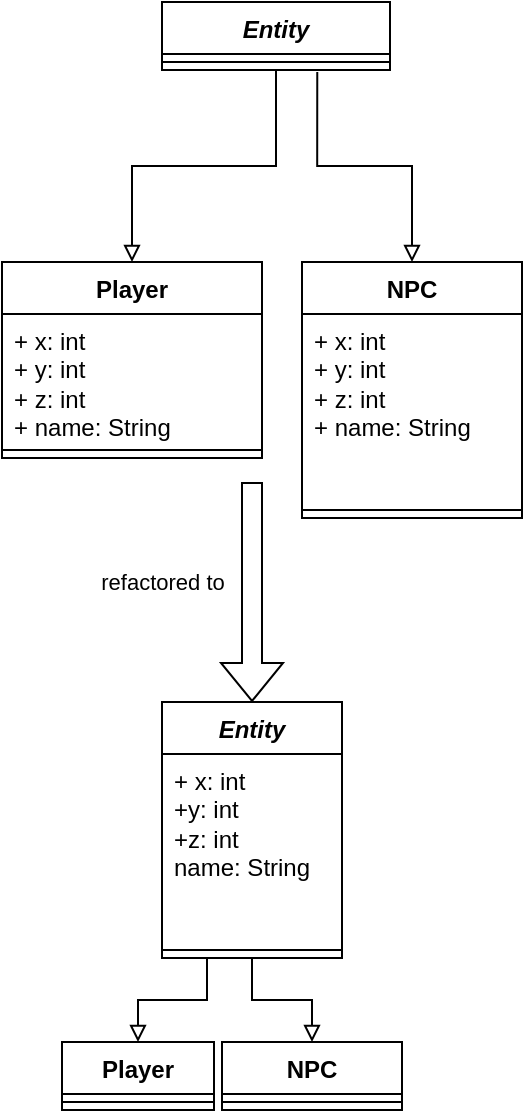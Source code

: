 <mxfile version="24.8.0">
  <diagram id="C5RBs43oDa-KdzZeNtuy" name="Page-1">
    <mxGraphModel dx="1426" dy="789" grid="1" gridSize="10" guides="1" tooltips="1" connect="1" arrows="1" fold="1" page="1" pageScale="1" pageWidth="827" pageHeight="1169" math="0" shadow="0">
      <root>
        <mxCell id="WIyWlLk6GJQsqaUBKTNV-0" />
        <mxCell id="WIyWlLk6GJQsqaUBKTNV-1" parent="WIyWlLk6GJQsqaUBKTNV-0" />
        <mxCell id="q5MoAWhynA4X8tI6t1yL-24" style="edgeStyle=orthogonalEdgeStyle;rounded=0;orthogonalLoop=1;jettySize=auto;html=1;entryX=0.5;entryY=0;entryDx=0;entryDy=0;endArrow=block;endFill=0;" parent="WIyWlLk6GJQsqaUBKTNV-1" source="q5MoAWhynA4X8tI6t1yL-13" target="q5MoAWhynA4X8tI6t1yL-17" edge="1">
          <mxGeometry relative="1" as="geometry" />
        </mxCell>
        <mxCell id="q5MoAWhynA4X8tI6t1yL-25" style="edgeStyle=orthogonalEdgeStyle;rounded=0;orthogonalLoop=1;jettySize=auto;html=1;exitX=0.681;exitY=1.125;exitDx=0;exitDy=0;entryX=0.5;entryY=0;entryDx=0;entryDy=0;endArrow=block;endFill=0;exitPerimeter=0;" parent="WIyWlLk6GJQsqaUBKTNV-1" source="q5MoAWhynA4X8tI6t1yL-15" target="q5MoAWhynA4X8tI6t1yL-21" edge="1">
          <mxGeometry relative="1" as="geometry" />
        </mxCell>
        <mxCell id="q5MoAWhynA4X8tI6t1yL-13" value="Entity" style="swimlane;fontStyle=3;align=center;verticalAlign=top;childLayout=stackLayout;horizontal=1;startSize=26;horizontalStack=0;resizeParent=1;resizeParentMax=0;resizeLast=0;collapsible=1;marginBottom=0;whiteSpace=wrap;html=1;" parent="WIyWlLk6GJQsqaUBKTNV-1" vertex="1">
          <mxGeometry x="100" y="70" width="114" height="34" as="geometry" />
        </mxCell>
        <mxCell id="q5MoAWhynA4X8tI6t1yL-15" value="" style="line;strokeWidth=1;fillColor=none;align=left;verticalAlign=middle;spacingTop=-1;spacingLeft=3;spacingRight=3;rotatable=0;labelPosition=right;points=[];portConstraint=eastwest;strokeColor=inherit;" parent="q5MoAWhynA4X8tI6t1yL-13" vertex="1">
          <mxGeometry y="26" width="114" height="8" as="geometry" />
        </mxCell>
        <mxCell id="q5MoAWhynA4X8tI6t1yL-17" value="Player" style="swimlane;fontStyle=1;align=center;verticalAlign=top;childLayout=stackLayout;horizontal=1;startSize=26;horizontalStack=0;resizeParent=1;resizeParentMax=0;resizeLast=0;collapsible=1;marginBottom=0;whiteSpace=wrap;html=1;" parent="WIyWlLk6GJQsqaUBKTNV-1" vertex="1">
          <mxGeometry x="20" y="200" width="130" height="98" as="geometry" />
        </mxCell>
        <mxCell id="q5MoAWhynA4X8tI6t1yL-18" value="+ x: int&lt;div&gt;+ y: int&lt;/div&gt;&lt;div&gt;+ z: int&lt;/div&gt;&lt;div&gt;+ name: String&lt;/div&gt;" style="text;strokeColor=none;fillColor=none;align=left;verticalAlign=top;spacingLeft=4;spacingRight=4;overflow=hidden;rotatable=0;points=[[0,0.5],[1,0.5]];portConstraint=eastwest;whiteSpace=wrap;html=1;" parent="q5MoAWhynA4X8tI6t1yL-17" vertex="1">
          <mxGeometry y="26" width="130" height="64" as="geometry" />
        </mxCell>
        <mxCell id="q5MoAWhynA4X8tI6t1yL-19" value="" style="line;strokeWidth=1;fillColor=none;align=left;verticalAlign=middle;spacingTop=-1;spacingLeft=3;spacingRight=3;rotatable=0;labelPosition=right;points=[];portConstraint=eastwest;strokeColor=inherit;" parent="q5MoAWhynA4X8tI6t1yL-17" vertex="1">
          <mxGeometry y="90" width="130" height="8" as="geometry" />
        </mxCell>
        <mxCell id="q5MoAWhynA4X8tI6t1yL-21" value="NPC" style="swimlane;fontStyle=1;align=center;verticalAlign=top;childLayout=stackLayout;horizontal=1;startSize=26;horizontalStack=0;resizeParent=1;resizeParentMax=0;resizeLast=0;collapsible=1;marginBottom=0;whiteSpace=wrap;html=1;" parent="WIyWlLk6GJQsqaUBKTNV-1" vertex="1">
          <mxGeometry x="170" y="200" width="110" height="128" as="geometry" />
        </mxCell>
        <mxCell id="q5MoAWhynA4X8tI6t1yL-22" value="+ x: int&lt;div&gt;+ y: int&lt;/div&gt;&lt;div&gt;+ z: int&lt;/div&gt;&lt;div&gt;+ name: String&lt;/div&gt;" style="text;strokeColor=none;fillColor=none;align=left;verticalAlign=top;spacingLeft=4;spacingRight=4;overflow=hidden;rotatable=0;points=[[0,0.5],[1,0.5]];portConstraint=eastwest;whiteSpace=wrap;html=1;" parent="q5MoAWhynA4X8tI6t1yL-21" vertex="1">
          <mxGeometry y="26" width="110" height="94" as="geometry" />
        </mxCell>
        <mxCell id="q5MoAWhynA4X8tI6t1yL-23" value="" style="line;strokeWidth=1;fillColor=none;align=left;verticalAlign=middle;spacingTop=-1;spacingLeft=3;spacingRight=3;rotatable=0;labelPosition=right;points=[];portConstraint=eastwest;strokeColor=inherit;" parent="q5MoAWhynA4X8tI6t1yL-21" vertex="1">
          <mxGeometry y="120" width="110" height="8" as="geometry" />
        </mxCell>
        <mxCell id="q5MoAWhynA4X8tI6t1yL-26" style="edgeStyle=orthogonalEdgeStyle;rounded=0;orthogonalLoop=1;jettySize=auto;html=1;entryX=0.5;entryY=0;entryDx=0;entryDy=0;endArrow=block;endFill=0;exitX=0.25;exitY=1;exitDx=0;exitDy=0;" parent="WIyWlLk6GJQsqaUBKTNV-1" source="q5MoAWhynA4X8tI6t1yL-39" target="q5MoAWhynA4X8tI6t1yL-30" edge="1">
          <mxGeometry relative="1" as="geometry">
            <mxPoint x="550" y="230" as="sourcePoint" />
          </mxGeometry>
        </mxCell>
        <mxCell id="q5MoAWhynA4X8tI6t1yL-27" style="edgeStyle=orthogonalEdgeStyle;rounded=0;orthogonalLoop=1;jettySize=auto;html=1;exitX=0.5;exitY=1;exitDx=0;exitDy=0;entryX=0.5;entryY=0;entryDx=0;entryDy=0;endArrow=block;endFill=0;" parent="WIyWlLk6GJQsqaUBKTNV-1" source="q5MoAWhynA4X8tI6t1yL-39" target="q5MoAWhynA4X8tI6t1yL-33" edge="1">
          <mxGeometry relative="1" as="geometry">
            <mxPoint x="560.25" y="205" as="sourcePoint" />
          </mxGeometry>
        </mxCell>
        <mxCell id="q5MoAWhynA4X8tI6t1yL-30" value="Player" style="swimlane;fontStyle=1;align=center;verticalAlign=top;childLayout=stackLayout;horizontal=1;startSize=26;horizontalStack=0;resizeParent=1;resizeParentMax=0;resizeLast=0;collapsible=1;marginBottom=0;whiteSpace=wrap;html=1;" parent="WIyWlLk6GJQsqaUBKTNV-1" vertex="1">
          <mxGeometry x="50" y="590" width="76" height="34" as="geometry" />
        </mxCell>
        <mxCell id="q5MoAWhynA4X8tI6t1yL-32" value="" style="line;strokeWidth=1;fillColor=none;align=left;verticalAlign=middle;spacingTop=-1;spacingLeft=3;spacingRight=3;rotatable=0;labelPosition=right;points=[];portConstraint=eastwest;strokeColor=inherit;" parent="q5MoAWhynA4X8tI6t1yL-30" vertex="1">
          <mxGeometry y="26" width="76" height="8" as="geometry" />
        </mxCell>
        <mxCell id="q5MoAWhynA4X8tI6t1yL-33" value="NPC" style="swimlane;fontStyle=1;align=center;verticalAlign=top;childLayout=stackLayout;horizontal=1;startSize=26;horizontalStack=0;resizeParent=1;resizeParentMax=0;resizeLast=0;collapsible=1;marginBottom=0;whiteSpace=wrap;html=1;" parent="WIyWlLk6GJQsqaUBKTNV-1" vertex="1">
          <mxGeometry x="130" y="590" width="90" height="34" as="geometry" />
        </mxCell>
        <mxCell id="q5MoAWhynA4X8tI6t1yL-35" value="" style="line;strokeWidth=1;fillColor=none;align=left;verticalAlign=middle;spacingTop=-1;spacingLeft=3;spacingRight=3;rotatable=0;labelPosition=right;points=[];portConstraint=eastwest;strokeColor=inherit;" parent="q5MoAWhynA4X8tI6t1yL-33" vertex="1">
          <mxGeometry y="26" width="90" height="8" as="geometry" />
        </mxCell>
        <mxCell id="q5MoAWhynA4X8tI6t1yL-39" value="Entity" style="swimlane;fontStyle=3;align=center;verticalAlign=top;childLayout=stackLayout;horizontal=1;startSize=26;horizontalStack=0;resizeParent=1;resizeParentMax=0;resizeLast=0;collapsible=1;marginBottom=0;whiteSpace=wrap;html=1;" parent="WIyWlLk6GJQsqaUBKTNV-1" vertex="1">
          <mxGeometry x="100" y="420" width="90" height="128" as="geometry" />
        </mxCell>
        <mxCell id="q5MoAWhynA4X8tI6t1yL-40" value="+ x: int&lt;div&gt;+y: int&lt;/div&gt;&lt;div&gt;+z: int&lt;/div&gt;&lt;div&gt;name: String&lt;/div&gt;" style="text;strokeColor=none;fillColor=none;align=left;verticalAlign=top;spacingLeft=4;spacingRight=4;overflow=hidden;rotatable=0;points=[[0,0.5],[1,0.5]];portConstraint=eastwest;whiteSpace=wrap;html=1;" parent="q5MoAWhynA4X8tI6t1yL-39" vertex="1">
          <mxGeometry y="26" width="90" height="94" as="geometry" />
        </mxCell>
        <mxCell id="q5MoAWhynA4X8tI6t1yL-41" value="" style="line;strokeWidth=1;fillColor=none;align=left;verticalAlign=middle;spacingTop=-1;spacingLeft=3;spacingRight=3;rotatable=0;labelPosition=right;points=[];portConstraint=eastwest;strokeColor=inherit;" parent="q5MoAWhynA4X8tI6t1yL-39" vertex="1">
          <mxGeometry y="120" width="90" height="8" as="geometry" />
        </mxCell>
        <mxCell id="q5MoAWhynA4X8tI6t1yL-43" value="" style="shape=flexArrow;endArrow=classic;html=1;rounded=0;entryX=0.5;entryY=0;entryDx=0;entryDy=0;" parent="WIyWlLk6GJQsqaUBKTNV-1" edge="1" target="q5MoAWhynA4X8tI6t1yL-39">
          <mxGeometry width="50" height="50" relative="1" as="geometry">
            <mxPoint x="145" y="310" as="sourcePoint" />
            <mxPoint x="170" y="342" as="targetPoint" />
          </mxGeometry>
        </mxCell>
        <mxCell id="q5MoAWhynA4X8tI6t1yL-44" value="refactored to" style="edgeLabel;html=1;align=center;verticalAlign=middle;resizable=0;points=[];" parent="q5MoAWhynA4X8tI6t1yL-43" vertex="1" connectable="0">
          <mxGeometry x="-0.392" y="-4" relative="1" as="geometry">
            <mxPoint x="-41" y="16" as="offset" />
          </mxGeometry>
        </mxCell>
      </root>
    </mxGraphModel>
  </diagram>
</mxfile>
